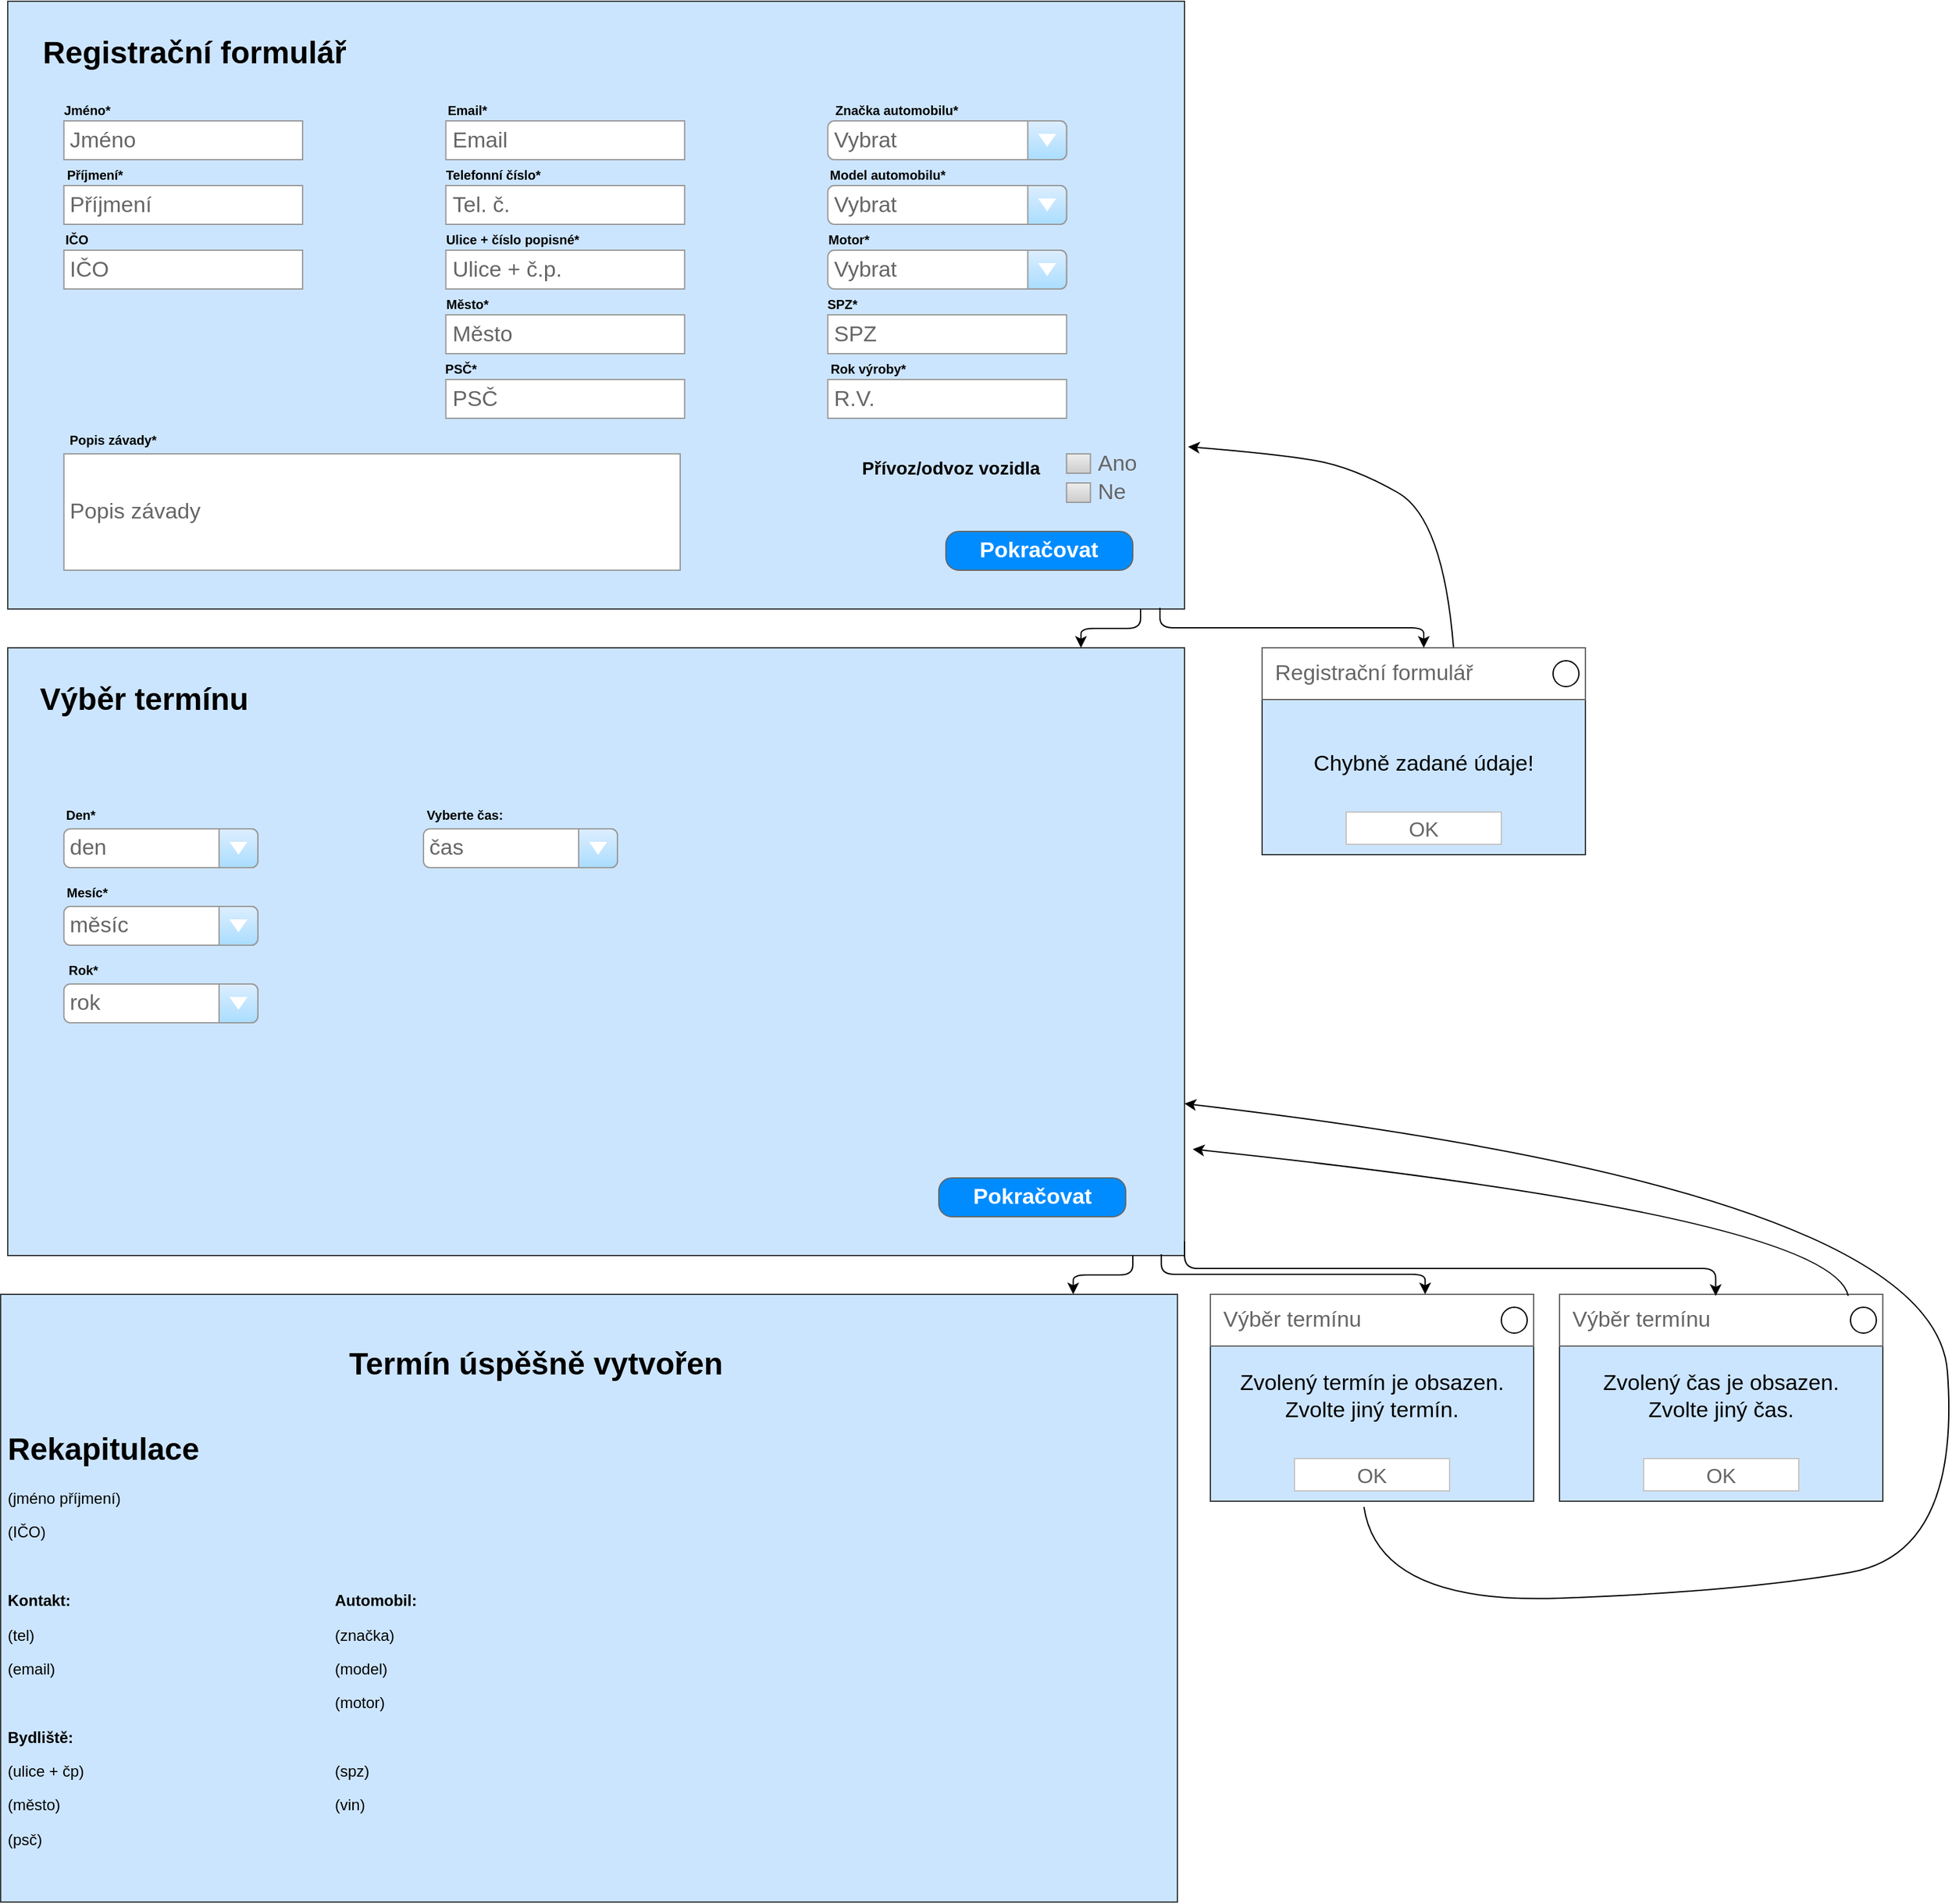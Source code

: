 <mxfile version="14.4.2" type="google"><diagram name="Page-1" id="f1b7ffb7-ca1e-a977-7cf5-a751b3c06c05"><mxGraphModel dx="1237" dy="548" grid="1" gridSize="10" guides="1" tooltips="1" connect="1" arrows="1" fold="1" page="1" pageScale="1" pageWidth="826" pageHeight="1169" background="#ffffff" math="0" shadow="0"><root><mxCell id="0"/><mxCell id="1" parent="0"/><mxCell id="jVSOgmwILqjxl3LJgxCB-1" value="" style="rounded=0;whiteSpace=wrap;html=1;fillColor=#cce5ff;strokeColor=#36393d;" parent="1" vertex="1"><mxGeometry x="120" y="210" width="910" height="470" as="geometry"/></mxCell><mxCell id="cc8e-CcZLQFciwauHxZn-80" value="Jméno" style="strokeWidth=1;shadow=0;dashed=0;align=center;html=1;shape=mxgraph.mockup.forms.pwField;strokeColor=#999999;mainText=;align=left;fontColor=#666666;fontSize=17;spacingLeft=3;" parent="1" vertex="1"><mxGeometry x="163.399" y="302.5" width="184.615" height="30" as="geometry"/></mxCell><mxCell id="cc8e-CcZLQFciwauHxZn-83" value="Příjmení" style="strokeWidth=1;shadow=0;dashed=0;align=center;html=1;shape=mxgraph.mockup.forms.pwField;strokeColor=#999999;mainText=;align=left;fontColor=#666666;fontSize=17;spacingLeft=3;" parent="1" vertex="1"><mxGeometry x="163.399" y="352.5" width="184.615" height="30" as="geometry"/></mxCell><mxCell id="cc8e-CcZLQFciwauHxZn-84" value="IČO" style="strokeWidth=1;shadow=0;dashed=0;align=center;html=1;shape=mxgraph.mockup.forms.pwField;strokeColor=#999999;mainText=;align=left;fontColor=#666666;fontSize=17;spacingLeft=3;" parent="1" vertex="1"><mxGeometry x="163.399" y="402.5" width="184.615" height="30" as="geometry"/></mxCell><mxCell id="cc8e-CcZLQFciwauHxZn-86" value="Vybrat" style="strokeWidth=1;shadow=0;dashed=0;align=center;html=1;shape=mxgraph.mockup.forms.comboBox;strokeColor=#999999;fillColor=#ddeeff;align=left;fillColor2=#aaddff;mainText=;fontColor=#666666;fontSize=17;spacingLeft=3;" parent="1" vertex="1"><mxGeometry x="754.166" y="302.5" width="184.615" height="30" as="geometry"/></mxCell><mxCell id="cc8e-CcZLQFciwauHxZn-88" value="Vybrat" style="strokeWidth=1;shadow=0;dashed=0;align=center;html=1;shape=mxgraph.mockup.forms.comboBox;strokeColor=#999999;fillColor=#ddeeff;align=left;fillColor2=#aaddff;mainText=;fontColor=#666666;fontSize=17;spacingLeft=3;" parent="1" vertex="1"><mxGeometry x="754.166" y="352.5" width="184.615" height="30" as="geometry"/></mxCell><mxCell id="cc8e-CcZLQFciwauHxZn-89" value="Vybrat" style="strokeWidth=1;shadow=0;dashed=0;align=center;html=1;shape=mxgraph.mockup.forms.comboBox;strokeColor=#999999;fillColor=#ddeeff;align=left;fillColor2=#aaddff;mainText=;fontColor=#666666;fontSize=17;spacingLeft=3;" parent="1" vertex="1"><mxGeometry x="754.166" y="402.5" width="184.615" height="30" as="geometry"/></mxCell><mxCell id="cc8e-CcZLQFciwauHxZn-90" value="SPZ" style="strokeWidth=1;shadow=0;dashed=0;align=center;html=1;shape=mxgraph.mockup.forms.pwField;strokeColor=#999999;mainText=;align=left;fontColor=#666666;fontSize=17;spacingLeft=3;" parent="1" vertex="1"><mxGeometry x="754.166" y="452.5" width="184.615" height="30" as="geometry"/></mxCell><mxCell id="cc8e-CcZLQFciwauHxZn-91" value="R.V." style="strokeWidth=1;shadow=0;dashed=0;align=center;html=1;shape=mxgraph.mockup.forms.pwField;strokeColor=#999999;mainText=;align=left;fontColor=#666666;fontSize=17;spacingLeft=3;" parent="1" vertex="1"><mxGeometry x="754.166" y="502.5" width="184.615" height="30" as="geometry"/></mxCell><mxCell id="cc8e-CcZLQFciwauHxZn-92" value="Email" style="strokeWidth=1;shadow=0;dashed=0;align=center;html=1;shape=mxgraph.mockup.forms.pwField;strokeColor=#999999;mainText=;align=left;fontColor=#666666;fontSize=17;spacingLeft=3;" parent="1" vertex="1"><mxGeometry x="458.782" y="302.5" width="184.615" height="30" as="geometry"/></mxCell><mxCell id="cc8e-CcZLQFciwauHxZn-93" value="Tel. č." style="strokeWidth=1;shadow=0;dashed=0;align=center;html=1;shape=mxgraph.mockup.forms.pwField;strokeColor=#999999;mainText=;align=left;fontColor=#666666;fontSize=17;spacingLeft=3;" parent="1" vertex="1"><mxGeometry x="458.782" y="352.5" width="184.615" height="30" as="geometry"/></mxCell><mxCell id="cc8e-CcZLQFciwauHxZn-94" value="Ulice + č.p." style="strokeWidth=1;shadow=0;dashed=0;align=center;html=1;shape=mxgraph.mockup.forms.pwField;strokeColor=#999999;mainText=;align=left;fontColor=#666666;fontSize=17;spacingLeft=3;" parent="1" vertex="1"><mxGeometry x="458.782" y="402.5" width="184.615" height="30" as="geometry"/></mxCell><mxCell id="cc8e-CcZLQFciwauHxZn-95" value="Město" style="strokeWidth=1;shadow=0;dashed=0;align=center;html=1;shape=mxgraph.mockup.forms.pwField;strokeColor=#999999;mainText=;align=left;fontColor=#666666;fontSize=17;spacingLeft=3;" parent="1" vertex="1"><mxGeometry x="458.782" y="452.5" width="184.615" height="30" as="geometry"/></mxCell><mxCell id="cc8e-CcZLQFciwauHxZn-96" value="PSČ" style="strokeWidth=1;shadow=0;dashed=0;align=center;html=1;shape=mxgraph.mockup.forms.pwField;strokeColor=#999999;mainText=;align=left;fontColor=#666666;fontSize=17;spacingLeft=3;" parent="1" vertex="1"><mxGeometry x="458.782" y="502.5" width="184.615" height="30" as="geometry"/></mxCell><mxCell id="cc8e-CcZLQFciwauHxZn-107" value="Ano" style="strokeWidth=1;shadow=0;dashed=0;align=center;html=1;shape=mxgraph.mockup.forms.rrect;rSize=0;fillColor=#eeeeee;strokeColor=#999999;gradientColor=#cccccc;align=left;spacingLeft=4;fontSize=17;fontColor=#666666;labelPosition=right;" parent="1" vertex="1"><mxGeometry x="938.778" y="560" width="18.462" height="15" as="geometry"/></mxCell><mxCell id="cc8e-CcZLQFciwauHxZn-108" value="Ne" style="strokeWidth=1;shadow=0;dashed=0;align=center;html=1;shape=mxgraph.mockup.forms.rrect;rSize=0;fillColor=#eeeeee;strokeColor=#999999;gradientColor=#cccccc;align=left;spacingLeft=4;fontSize=17;fontColor=#666666;labelPosition=right;" parent="1" vertex="1"><mxGeometry x="938.778" y="582.5" width="18.462" height="15" as="geometry"/></mxCell><mxCell id="cc8e-CcZLQFciwauHxZn-134" value="Pokračovat" style="strokeWidth=1;shadow=0;dashed=0;align=center;html=1;shape=mxgraph.mockup.buttons.button;strokeColor=#666666;fontColor=#ffffff;mainText=;buttonStyle=round;fontSize=17;fontStyle=1;fillColor=#008cff;whiteSpace=wrap;" parent="1" vertex="1"><mxGeometry x="845.481" y="620" width="144.516" height="30" as="geometry"/></mxCell><mxCell id="cc8e-CcZLQFciwauHxZn-135" value="&lt;font style=&quot;font-size: 10px&quot;&gt;Jméno*&lt;/font&gt;" style="text;strokeColor=none;fillColor=none;html=1;fontSize=24;fontStyle=1;verticalAlign=middle;align=center;" parent="1" vertex="1"><mxGeometry x="151.09" y="280" width="60" height="20" as="geometry"/></mxCell><mxCell id="cc8e-CcZLQFciwauHxZn-136" value="&lt;font style=&quot;font-size: 10px&quot;&gt;Příjmení*&lt;/font&gt;" style="text;strokeColor=none;fillColor=none;html=1;fontSize=24;fontStyle=1;verticalAlign=middle;align=center;" parent="1" vertex="1"><mxGeometry x="151.09" y="330" width="71.54" height="20" as="geometry"/></mxCell><mxCell id="cc8e-CcZLQFciwauHxZn-137" value="&lt;font style=&quot;font-size: 10px&quot;&gt;IČO&lt;/font&gt;" style="text;strokeColor=none;fillColor=none;html=1;fontSize=24;fontStyle=1;verticalAlign=middle;align=center;" parent="1" vertex="1"><mxGeometry x="152.63" y="380" width="40" height="20" as="geometry"/></mxCell><mxCell id="cc8e-CcZLQFciwauHxZn-138" value="&lt;font style=&quot;font-size: 10px&quot;&gt;Email*&lt;/font&gt;" style="text;strokeColor=none;fillColor=none;html=1;fontSize=24;fontStyle=1;verticalAlign=middle;align=center;" parent="1" vertex="1"><mxGeometry x="450.32" y="280" width="50" height="20" as="geometry"/></mxCell><mxCell id="cc8e-CcZLQFciwauHxZn-139" value="&lt;font style=&quot;font-size: 10px&quot;&gt;Telefonní číslo*&lt;/font&gt;" style="text;strokeColor=none;fillColor=none;html=1;fontSize=24;fontStyle=1;verticalAlign=middle;align=center;" parent="1" vertex="1"><mxGeometry x="450.32" y="330" width="90" height="20" as="geometry"/></mxCell><mxCell id="cc8e-CcZLQFciwauHxZn-140" value="&lt;font style=&quot;font-size: 10px&quot;&gt;Ulice + číslo popisné*&lt;/font&gt;" style="text;strokeColor=none;fillColor=none;html=1;fontSize=24;fontStyle=1;verticalAlign=middle;align=center;" parent="1" vertex="1"><mxGeometry x="450.32" y="380" width="120" height="20" as="geometry"/></mxCell><mxCell id="cc8e-CcZLQFciwauHxZn-141" value="&lt;font style=&quot;font-size: 10px&quot;&gt;Město*&lt;/font&gt;" style="text;strokeColor=none;fillColor=none;html=1;fontSize=24;fontStyle=1;verticalAlign=middle;align=center;" parent="1" vertex="1"><mxGeometry x="450.32" y="430" width="50" height="20" as="geometry"/></mxCell><mxCell id="cc8e-CcZLQFciwauHxZn-142" value="&lt;font style=&quot;font-size: 10px&quot;&gt;PSČ*&lt;/font&gt;" style="text;strokeColor=none;fillColor=none;html=1;fontSize=24;fontStyle=1;verticalAlign=middle;align=center;" parent="1" vertex="1"><mxGeometry x="450.32" y="480" width="40" height="20" as="geometry"/></mxCell><mxCell id="cc8e-CcZLQFciwauHxZn-143" value="&lt;font style=&quot;font-size: 10px&quot;&gt;Značka automobilu*&lt;/font&gt;" style="text;strokeColor=none;fillColor=none;html=1;fontSize=24;fontStyle=1;verticalAlign=middle;align=center;" parent="1" vertex="1"><mxGeometry x="754.17" y="280" width="106.15" height="20" as="geometry"/></mxCell><mxCell id="cc8e-CcZLQFciwauHxZn-145" value="&lt;font style=&quot;font-size: 10px&quot;&gt;Model automobilu*&lt;/font&gt;" style="text;strokeColor=none;fillColor=none;html=1;fontSize=24;fontStyle=1;verticalAlign=middle;align=center;" parent="1" vertex="1"><mxGeometry x="740.32" y="330" width="120" height="20" as="geometry"/></mxCell><mxCell id="cc8e-CcZLQFciwauHxZn-146" value="&lt;font style=&quot;font-size: 10px&quot;&gt;Motor*&lt;/font&gt;" style="text;strokeColor=none;fillColor=none;html=1;fontSize=24;fontStyle=1;verticalAlign=middle;align=center;" parent="1" vertex="1"><mxGeometry x="740.32" y="380" width="60" height="20" as="geometry"/></mxCell><mxCell id="cc8e-CcZLQFciwauHxZn-181" value="&lt;font style=&quot;font-size: 10px&quot;&gt;SPZ*&lt;/font&gt;" style="text;strokeColor=none;fillColor=none;html=1;fontSize=24;fontStyle=1;verticalAlign=middle;align=center;" parent="1" vertex="1"><mxGeometry x="740.32" y="430" width="50" height="20" as="geometry"/></mxCell><mxCell id="cc8e-CcZLQFciwauHxZn-217" value="&lt;font style=&quot;font-size: 10px&quot;&gt;Rok výroby*&lt;/font&gt;" style="text;strokeColor=none;fillColor=none;html=1;fontSize=24;fontStyle=1;verticalAlign=middle;align=center;" parent="1" vertex="1"><mxGeometry x="740.32" y="480" width="89.68" height="20" as="geometry"/></mxCell><mxCell id="cc8e-CcZLQFciwauHxZn-253" value="&lt;font style=&quot;font-size: 14px&quot;&gt;Přívoz/odvoz vozidla&lt;/font&gt;" style="text;strokeColor=none;fillColor=none;html=1;fontSize=24;fontStyle=1;verticalAlign=middle;align=center;" parent="1" vertex="1"><mxGeometry x="754.17" y="560" width="190.54" height="15" as="geometry"/></mxCell><mxCell id="cc8e-CcZLQFciwauHxZn-130" value="Registrační formulář" style="text;strokeColor=none;fillColor=none;html=1;fontSize=24;fontStyle=1;verticalAlign=middle;align=center;" parent="1" vertex="1"><mxGeometry x="140" y="230" width="248.91" height="40" as="geometry"/></mxCell><mxCell id="T079C8ujHMn3Rci5jsh6-1" value="" style="rounded=0;whiteSpace=wrap;html=1;fillColor=#cce5ff;strokeColor=#36393d;" parent="1" vertex="1"><mxGeometry x="120" y="710" width="910" height="470" as="geometry"/></mxCell><mxCell id="T079C8ujHMn3Rci5jsh6-2" value="Výběr termínu" style="text;strokeColor=none;fillColor=none;html=1;fontSize=24;fontStyle=1;verticalAlign=middle;align=center;" parent="1" vertex="1"><mxGeometry x="140" y="730" width="170" height="40" as="geometry"/></mxCell><mxCell id="T079C8ujHMn3Rci5jsh6-6" value="&lt;br&gt;&lt;br&gt;Chybně zadané údaje!" style="strokeWidth=1;shadow=0;dashed=0;align=center;html=1;shape=mxgraph.mockup.containers.rrect;rSize=0;strokeColor=#36393d;fontSize=17;verticalAlign=top;whiteSpace=wrap;fillColor=#cce5ff;spacingTop=32;" parent="1" vertex="1"><mxGeometry x="1090" y="710" width="250" height="160" as="geometry"/></mxCell><mxCell id="T079C8ujHMn3Rci5jsh6-7" value="Registrační formulář" style="strokeWidth=1;shadow=0;dashed=0;align=center;html=1;shape=mxgraph.mockup.containers.rrect;rSize=0;fontSize=17;fontColor=#666666;strokeColor=#666666;align=left;spacingLeft=8;fillColor=#ffffff;resizeWidth=1;" parent="T079C8ujHMn3Rci5jsh6-6" vertex="1"><mxGeometry width="250" height="40" relative="1" as="geometry"/></mxCell><mxCell id="T079C8ujHMn3Rci5jsh6-8" value="" style="shape=ellipse;resizable=0;fillColor=none;html=1;" parent="T079C8ujHMn3Rci5jsh6-7" vertex="1"><mxGeometry x="1" y="0.5" width="20" height="20" relative="1" as="geometry"><mxPoint x="-25" y="-10" as="offset"/></mxGeometry></mxCell><mxCell id="T079C8ujHMn3Rci5jsh6-9" value="OK" style="strokeWidth=1;shadow=0;dashed=0;align=center;html=1;shape=mxgraph.mockup.containers.rrect;rSize=0;fontSize=16;fontColor=#666666;strokeColor=#c4c4c4;resizable=0;whiteSpace=wrap;fillColor=#ffffff;" parent="T079C8ujHMn3Rci5jsh6-6" vertex="1"><mxGeometry x="0.5" y="1" width="120" height="25" relative="1" as="geometry"><mxPoint x="-60" y="-33" as="offset"/></mxGeometry></mxCell><mxCell id="T079C8ujHMn3Rci5jsh6-14" value="den" style="strokeWidth=1;shadow=0;dashed=0;align=center;html=1;shape=mxgraph.mockup.forms.comboBox;strokeColor=#999999;fillColor=#ddeeff;align=left;fillColor2=#aaddff;mainText=;fontColor=#666666;fontSize=17;spacingLeft=3;" parent="1" vertex="1"><mxGeometry x="163.4" y="850" width="150" height="30" as="geometry"/></mxCell><mxCell id="T079C8ujHMn3Rci5jsh6-15" value="měsíc" style="strokeWidth=1;shadow=0;dashed=0;align=center;html=1;shape=mxgraph.mockup.forms.comboBox;strokeColor=#999999;fillColor=#ddeeff;align=left;fillColor2=#aaddff;mainText=;fontColor=#666666;fontSize=17;spacingLeft=3;" parent="1" vertex="1"><mxGeometry x="163.4" y="910" width="150" height="30" as="geometry"/></mxCell><mxCell id="T079C8ujHMn3Rci5jsh6-16" value="rok" style="strokeWidth=1;shadow=0;dashed=0;align=center;html=1;shape=mxgraph.mockup.forms.comboBox;strokeColor=#999999;fillColor=#ddeeff;align=left;fillColor2=#aaddff;mainText=;fontColor=#666666;fontSize=17;spacingLeft=3;" parent="1" vertex="1"><mxGeometry x="163.4" y="970" width="150" height="30" as="geometry"/></mxCell><mxCell id="T079C8ujHMn3Rci5jsh6-17" value="&lt;font style=&quot;font-size: 10px&quot;&gt;Den*&lt;/font&gt;" style="text;strokeColor=none;fillColor=none;html=1;fontSize=24;fontStyle=1;verticalAlign=middle;align=center;" parent="1" vertex="1"><mxGeometry x="151.09" y="820" width="48.91" height="30" as="geometry"/></mxCell><mxCell id="T079C8ujHMn3Rci5jsh6-18" value="&lt;font style=&quot;font-size: 10px&quot;&gt;Mesíc*&lt;/font&gt;" style="text;strokeColor=none;fillColor=none;html=1;fontSize=24;fontStyle=1;verticalAlign=middle;align=center;" parent="1" vertex="1"><mxGeometry x="152.63" y="880" width="57.37" height="30" as="geometry"/></mxCell><mxCell id="T079C8ujHMn3Rci5jsh6-19" value="&lt;font style=&quot;font-size: 10px&quot;&gt;Rok*&lt;/font&gt;" style="text;strokeColor=none;fillColor=none;html=1;fontSize=24;fontStyle=1;verticalAlign=middle;align=center;" parent="1" vertex="1"><mxGeometry x="155.26" y="940" width="44.74" height="30" as="geometry"/></mxCell><mxCell id="T079C8ujHMn3Rci5jsh6-20" value="" style="edgeStyle=elbowEdgeStyle;elbow=vertical;endArrow=classic;html=1;entryX=0.912;entryY=0;entryDx=0;entryDy=0;entryPerimeter=0;" parent="1" target="T079C8ujHMn3Rci5jsh6-1" edge="1"><mxGeometry width="50" height="50" relative="1" as="geometry"><mxPoint x="996" y="680" as="sourcePoint"/><mxPoint x="910" y="780" as="targetPoint"/></mxGeometry></mxCell><mxCell id="T079C8ujHMn3Rci5jsh6-22" value="" style="edgeStyle=elbowEdgeStyle;elbow=vertical;endArrow=classic;html=1;" parent="1" target="T079C8ujHMn3Rci5jsh6-7" edge="1"><mxGeometry width="50" height="50" relative="1" as="geometry"><mxPoint x="1011" y="679" as="sourcePoint"/><mxPoint x="910" y="780" as="targetPoint"/></mxGeometry></mxCell><mxCell id="T079C8ujHMn3Rci5jsh6-23" value="" style="curved=1;endArrow=classic;html=1;exitX=0.592;exitY=-0.01;exitDx=0;exitDy=0;exitPerimeter=0;entryX=1.003;entryY=0.733;entryDx=0;entryDy=0;entryPerimeter=0;" parent="1" source="T079C8ujHMn3Rci5jsh6-7" target="jVSOgmwILqjxl3LJgxCB-1" edge="1"><mxGeometry width="50" height="50" relative="1" as="geometry"><mxPoint x="860" y="830" as="sourcePoint"/><mxPoint x="910" y="780" as="targetPoint"/><Array as="points"><mxPoint x="1230" y="610"/><mxPoint x="1160" y="570"/><mxPoint x="1100" y="560"/></Array></mxGeometry></mxCell><mxCell id="T079C8ujHMn3Rci5jsh6-24" value="Pokračovat" style="strokeWidth=1;shadow=0;dashed=0;align=center;html=1;shape=mxgraph.mockup.buttons.button;strokeColor=#666666;fontColor=#ffffff;mainText=;buttonStyle=round;fontSize=17;fontStyle=1;fillColor=#008cff;whiteSpace=wrap;" parent="1" vertex="1"><mxGeometry x="840.001" y="1120" width="144.516" height="30" as="geometry"/></mxCell><mxCell id="T079C8ujHMn3Rci5jsh6-25" value="&lt;br&gt;Zvolený termín je obsazen.&lt;br&gt;Zvolte jiný termín." style="strokeWidth=1;shadow=0;dashed=0;align=center;html=1;shape=mxgraph.mockup.containers.rrect;rSize=0;strokeColor=#36393d;fontSize=17;verticalAlign=top;whiteSpace=wrap;fillColor=#cce5ff;spacingTop=32;" parent="1" vertex="1"><mxGeometry x="1050" y="1210" width="250" height="160" as="geometry"/></mxCell><mxCell id="T079C8ujHMn3Rci5jsh6-26" value="Výběr termínu" style="strokeWidth=1;shadow=0;dashed=0;align=center;html=1;shape=mxgraph.mockup.containers.rrect;rSize=0;fontSize=17;fontColor=#666666;strokeColor=#666666;align=left;spacingLeft=8;fillColor=#ffffff;resizeWidth=1;" parent="T079C8ujHMn3Rci5jsh6-25" vertex="1"><mxGeometry width="250" height="40" relative="1" as="geometry"/></mxCell><mxCell id="T079C8ujHMn3Rci5jsh6-27" value="" style="shape=ellipse;resizable=0;fillColor=none;html=1;" parent="T079C8ujHMn3Rci5jsh6-26" vertex="1"><mxGeometry x="1" y="0.5" width="20" height="20" relative="1" as="geometry"><mxPoint x="-25" y="-10" as="offset"/></mxGeometry></mxCell><mxCell id="T079C8ujHMn3Rci5jsh6-28" value="OK" style="strokeWidth=1;shadow=0;dashed=0;align=center;html=1;shape=mxgraph.mockup.containers.rrect;rSize=0;fontSize=16;fontColor=#666666;strokeColor=#c4c4c4;resizable=0;whiteSpace=wrap;fillColor=#ffffff;" parent="T079C8ujHMn3Rci5jsh6-25" vertex="1"><mxGeometry x="0.5" y="1" width="120" height="25" relative="1" as="geometry"><mxPoint x="-60" y="-33" as="offset"/></mxGeometry></mxCell><mxCell id="T079C8ujHMn3Rci5jsh6-38" value="" style="edgeStyle=elbowEdgeStyle;elbow=vertical;endArrow=classic;html=1;entryX=0.912;entryY=0;entryDx=0;entryDy=0;entryPerimeter=0;" parent="1" edge="1"><mxGeometry width="50" height="50" relative="1" as="geometry"><mxPoint x="990" y="1180" as="sourcePoint"/><mxPoint x="943.92" y="1210" as="targetPoint"/></mxGeometry></mxCell><mxCell id="T079C8ujHMn3Rci5jsh6-39" value="" style="edgeStyle=elbowEdgeStyle;elbow=vertical;endArrow=classic;html=1;" parent="1" edge="1"><mxGeometry width="50" height="50" relative="1" as="geometry"><mxPoint x="1012.08" y="1179" as="sourcePoint"/><mxPoint x="1216.08" y="1210" as="targetPoint"/></mxGeometry></mxCell><mxCell id="T079C8ujHMn3Rci5jsh6-45" value="&lt;br&gt;Zvolený čas je obsazen.&lt;br&gt;Zvolte jiný čas." style="strokeWidth=1;shadow=0;dashed=0;align=center;html=1;shape=mxgraph.mockup.containers.rrect;rSize=0;strokeColor=#36393d;fontSize=17;verticalAlign=top;whiteSpace=wrap;fillColor=#cce5ff;spacingTop=32;" parent="1" vertex="1"><mxGeometry x="1320" y="1210" width="250" height="160" as="geometry"/></mxCell><mxCell id="T079C8ujHMn3Rci5jsh6-46" value="Výběr termínu" style="strokeWidth=1;shadow=0;dashed=0;align=center;html=1;shape=mxgraph.mockup.containers.rrect;rSize=0;fontSize=17;fontColor=#666666;strokeColor=#666666;align=left;spacingLeft=8;fillColor=#ffffff;resizeWidth=1;" parent="T079C8ujHMn3Rci5jsh6-45" vertex="1"><mxGeometry width="250" height="40" relative="1" as="geometry"/></mxCell><mxCell id="T079C8ujHMn3Rci5jsh6-47" value="" style="shape=ellipse;resizable=0;fillColor=none;html=1;" parent="T079C8ujHMn3Rci5jsh6-46" vertex="1"><mxGeometry x="1" y="0.5" width="20" height="20" relative="1" as="geometry"><mxPoint x="-25" y="-10" as="offset"/></mxGeometry></mxCell><mxCell id="T079C8ujHMn3Rci5jsh6-48" value="OK" style="strokeWidth=1;shadow=0;dashed=0;align=center;html=1;shape=mxgraph.mockup.containers.rrect;rSize=0;fontSize=16;fontColor=#666666;strokeColor=#c4c4c4;resizable=0;whiteSpace=wrap;fillColor=#ffffff;" parent="T079C8ujHMn3Rci5jsh6-45" vertex="1"><mxGeometry x="0.5" y="1" width="120" height="25" relative="1" as="geometry"><mxPoint x="-60" y="-33" as="offset"/></mxGeometry></mxCell><mxCell id="T079C8ujHMn3Rci5jsh6-52" value="" style="rounded=0;whiteSpace=wrap;html=1;fillColor=#cce5ff;strokeColor=#36393d;" parent="1" vertex="1"><mxGeometry x="114.52" y="1210" width="910" height="470" as="geometry"/></mxCell><mxCell id="T079C8ujHMn3Rci5jsh6-53" value="Termín úspěšně vytvořen" style="text;strokeColor=none;fillColor=none;html=1;fontSize=24;fontStyle=1;verticalAlign=middle;align=center;" parent="1" vertex="1"><mxGeometry x="457.92" y="1244" width="140" height="40" as="geometry"/></mxCell><mxCell id="T079C8ujHMn3Rci5jsh6-58" value="&lt;h1&gt;Rekapitulace&lt;/h1&gt;&lt;p&gt;(jméno příjmení)&lt;/p&gt;&lt;p&gt;(IČO)&lt;/p&gt;&lt;p&gt;&lt;br&gt;&lt;/p&gt;&lt;p&gt;&lt;b&gt;Kontakt:&lt;/b&gt;&lt;/p&gt;&lt;p&gt;(tel)&lt;/p&gt;&lt;p&gt;(email)&lt;/p&gt;&lt;p&gt;&lt;br&gt;&lt;/p&gt;&lt;p&gt;&lt;b&gt;Bydliště:&lt;/b&gt;&lt;/p&gt;&lt;p&gt;(ulice + čp)&lt;/p&gt;&lt;p&gt;(město)&lt;/p&gt;&lt;p&gt;(psč)&lt;/p&gt;" style="text;html=1;strokeColor=none;fillColor=none;spacing=5;spacingTop=-20;whiteSpace=wrap;overflow=hidden;rounded=0;" parent="1" vertex="1"><mxGeometry x="114.52" y="1310" width="440" height="350" as="geometry"/></mxCell><mxCell id="T079C8ujHMn3Rci5jsh6-60" value="&lt;h1&gt;&lt;br&gt;&lt;/h1&gt;&lt;p&gt;&lt;br&gt;&lt;/p&gt;&lt;p&gt;&lt;br&gt;&lt;/p&gt;&lt;p&gt;&lt;br&gt;&lt;/p&gt;&lt;p&gt;&lt;b&gt;Automobil:&lt;/b&gt;&lt;/p&gt;&lt;p&gt;(značka)&lt;/p&gt;&lt;p&gt;(model)&lt;/p&gt;&lt;p&gt;(motor)&lt;/p&gt;&lt;p&gt;&lt;br&gt;&lt;/p&gt;&lt;p&gt;(spz)&lt;/p&gt;&lt;p&gt;(vin)&lt;/p&gt;&lt;p&gt;&lt;br&gt;&lt;/p&gt;" style="text;html=1;strokeColor=none;fillColor=none;spacing=5;spacingTop=-20;whiteSpace=wrap;overflow=hidden;rounded=0;" parent="1" vertex="1"><mxGeometry x="367.52" y="1310" width="440" height="350" as="geometry"/></mxCell><mxCell id="T079C8ujHMn3Rci5jsh6-61" value="čas" style="strokeWidth=1;shadow=0;dashed=0;align=center;html=1;shape=mxgraph.mockup.forms.comboBox;strokeColor=#999999;fillColor=#ddeeff;align=left;fillColor2=#aaddff;mainText=;fontColor=#666666;fontSize=17;spacingLeft=3;" parent="1" vertex="1"><mxGeometry x="441.48" y="850" width="150" height="30" as="geometry"/></mxCell><mxCell id="T079C8ujHMn3Rci5jsh6-62" value="&lt;font style=&quot;font-size: 10px&quot;&gt;Vyberte čas:&lt;/font&gt;" style="text;strokeColor=none;fillColor=none;html=1;fontSize=24;fontStyle=1;verticalAlign=middle;align=center;" parent="1" vertex="1"><mxGeometry x="429.17" y="820" width="87.37" height="30" as="geometry"/></mxCell><mxCell id="T079C8ujHMn3Rci5jsh6-64" value="" style="edgeStyle=elbowEdgeStyle;elbow=vertical;endArrow=classic;html=1;entryX=0.483;entryY=0.03;entryDx=0;entryDy=0;entryPerimeter=0;" parent="1" target="T079C8ujHMn3Rci5jsh6-46" edge="1"><mxGeometry width="50" height="50" relative="1" as="geometry"><mxPoint x="1030" y="1169" as="sourcePoint"/><mxPoint x="1234" y="1200" as="targetPoint"/></mxGeometry></mxCell><mxCell id="T079C8ujHMn3Rci5jsh6-65" value="" style="curved=1;endArrow=classic;html=1;entryX=1;entryY=0.75;entryDx=0;entryDy=0;exitX=0.475;exitY=1.028;exitDx=0;exitDy=0;exitPerimeter=0;" parent="1" source="T079C8ujHMn3Rci5jsh6-25" target="T079C8ujHMn3Rci5jsh6-1" edge="1"><mxGeometry width="50" height="50" relative="1" as="geometry"><mxPoint x="1130" y="1450" as="sourcePoint"/><mxPoint x="1110" y="1300" as="targetPoint"/><Array as="points"><mxPoint x="1180" y="1450"/><mxPoint x="1460" y="1440"/><mxPoint x="1630" y="1410"/><mxPoint x="1610" y="1130"/></Array></mxGeometry></mxCell><mxCell id="T079C8ujHMn3Rci5jsh6-66" value="" style="curved=1;endArrow=classic;html=1;entryX=1.007;entryY=0.825;entryDx=0;entryDy=0;entryPerimeter=0;exitX=0.893;exitY=0.03;exitDx=0;exitDy=0;exitPerimeter=0;" parent="1" source="T079C8ujHMn3Rci5jsh6-46" target="T079C8ujHMn3Rci5jsh6-1" edge="1"><mxGeometry width="50" height="50" relative="1" as="geometry"><mxPoint x="1540" y="1200" as="sourcePoint"/><mxPoint x="1110" y="1300" as="targetPoint"/><Array as="points"><mxPoint x="1530" y="1150"/></Array></mxGeometry></mxCell><mxCell id="ZL5JpnLdrsERrD_cvRw--1" value="Popis závady" style="strokeWidth=1;shadow=0;dashed=0;align=center;html=1;shape=mxgraph.mockup.forms.pwField;strokeColor=#999999;mainText=;align=left;fontColor=#666666;fontSize=17;spacingLeft=3;" parent="1" vertex="1"><mxGeometry x="163.4" y="560" width="476.6" height="90" as="geometry"/></mxCell><mxCell id="ZL5JpnLdrsERrD_cvRw--2" value="&lt;font style=&quot;font-size: 10px&quot;&gt;Popis závady*&lt;/font&gt;" style="text;strokeColor=none;fillColor=none;html=1;fontSize=24;fontStyle=1;verticalAlign=middle;align=center;" parent="1" vertex="1"><mxGeometry x="151.09" y="530" width="100" height="30" as="geometry"/></mxCell></root></mxGraphModel></diagram></mxfile>